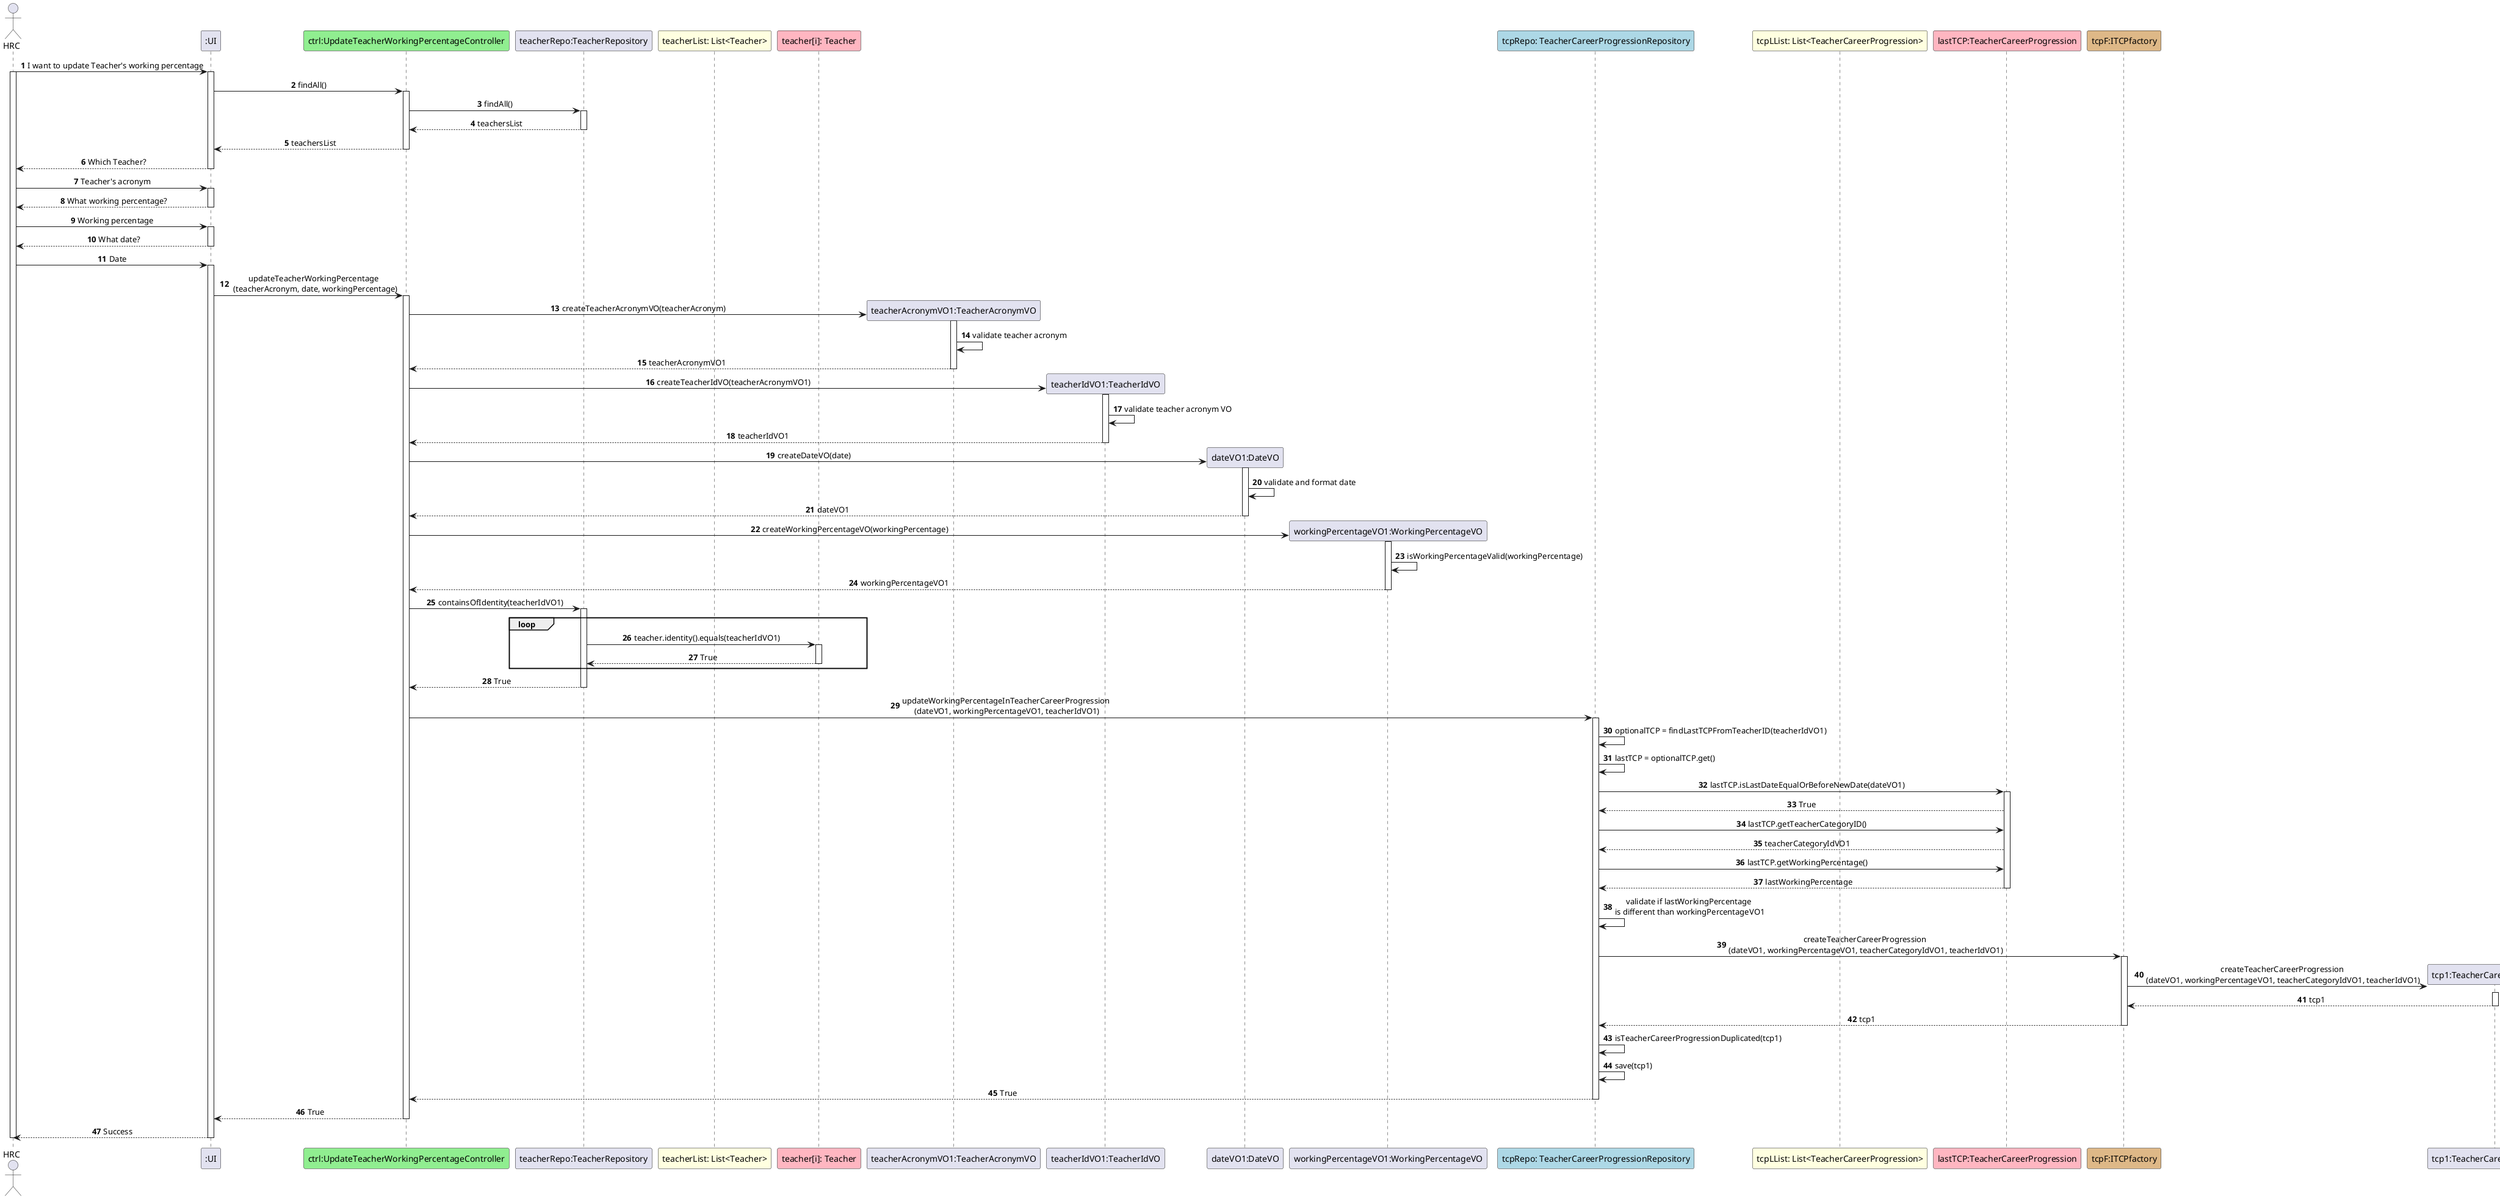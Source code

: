 @startuml
skinparam sequenceMessageAlign center
autonumber

actor HRC
participant ":UI" as UI
participant "ctrl:UpdateTeacherWorkingPercentageController" as Controller #lightgreen
participant "teacherRepo:TeacherRepository" as TRepo
participant "teacherList: List<Teacher>" #lightyellow
participant "teacher[i]: Teacher" as teacher #lightpink
participant "teacherAcronymVO1:TeacherAcronymVO" as teacherAcronymVO1
participant "teacherIdVO1:TeacherIdVO" as teacherIdVO1
participant "dateVO1:DateVO" as dateVO1
participant "workingPercentageVO1:WorkingPercentageVO" as wpVO1
participant "tcpRepo: TeacherCareerProgressionRepository" as TCPRepo #lightblue
participant "tcpLList: List<TeacherCareerProgression>" #lightyellow
participant "lastTCP:TeacherCareerProgression" as TCP #lightpink
participant "tcpF:ITCPfactory" as TCPf #burlywood
participant "tcp1:TeacherCareerProgression" as TCP1

HRC -> UI : I want to update Teacher's working percentage
activate HRC
activate UI
UI -> Controller : findAll()
activate Controller
Controller -> TRepo : findAll()
activate TRepo
TRepo --> Controller : teachersList
deactivate TRepo
Controller --> UI : teachersList
deactivate Controller
UI --> HRC : Which Teacher?
deactivate UI
HRC -> UI: Teacher's acronym
activate UI
UI --> HRC: What working percentage?
deactivate UI
HRC -> UI: Working percentage
activate UI
UI --> HRC: What date?
deactivate UI
HRC -> UI: Date
activate UI
UI -> Controller : updateTeacherWorkingPercentage \n (teacherAcronym, date, workingPercentage)
activate Controller

Controller -> teacherAcronymVO1** : createTeacherAcronymVO(teacherAcronym)
activate teacherAcronymVO1
teacherAcronymVO1 -> teacherAcronymVO1 : validate teacher acronym
teacherAcronymVO1 --> Controller : teacherAcronymVO1
deactivate teacherAcronymVO1
Controller -> teacherIdVO1** : createTeacherIdVO(teacherAcronymVO1)
activate teacherIdVO1
teacherIdVO1 -> teacherIdVO1 : validate teacher acronym VO
teacherIdVO1 --> Controller : teacherIdVO1
deactivate teacherIdVO1

Controller -> dateVO1** : createDateVO(date)
activate dateVO1
dateVO1 -> dateVO1 : validate and format date
dateVO1 --> Controller : dateVO1
deactivate dateVO1

Controller -> wpVO1** : createWorkingPercentageVO(workingPercentage)
activate wpVO1
wpVO1 -> wpVO1 : isWorkingPercentageValid(workingPercentage)
wpVO1 --> Controller : workingPercentageVO1
deactivate wpVO1

Controller -> TRepo : containsOfIdentity(teacherIdVO1)
activate TRepo
loop
    TRepo -> teacher : teacher.identity().equals(teacherIdVO1)
    activate teacher
    teacher --> TRepo : True
    deactivate teacher
end
TRepo --> Controller : True
deactivate TRepo


Controller -> TCPRepo : updateWorkingPercentageInTeacherCareerProgression \n(dateVO1, workingPercentageVO1, teacherIdVO1)
activate TCPRepo

TCPRepo -> TCPRepo : optionalTCP = findLastTCPFromTeacherID(teacherIdVO1)
TCPRepo -> TCPRepo : lastTCP = optionalTCP.get()
TCPRepo -> TCP : lastTCP.isLastDateEqualOrBeforeNewDate(dateVO1)
activate TCP
TCP --> TCPRepo: True
TCPRepo -> TCP : lastTCP.getTeacherCategoryID()
TCP --> TCPRepo : teacherCategoryIdVO1
TCPRepo -> TCP : lastTCP.getWorkingPercentage()
TCP --> TCPRepo : lastWorkingPercentage
deactivate TCP
TCPRepo -> TCPRepo : validate if lastWorkingPercentage \nis different than workingPercentageVO1

TCPRepo -> TCPf : createTeacherCareerProgression \n(dateVO1, workingPercentageVO1, teacherCategoryIdVO1, teacherIdVO1)
activate TCPf
TCPf -> TCP1** : createTeacherCareerProgression \n(dateVO1, workingPercentageVO1, teacherCategoryIdVO1, teacherIdVO1)
activate TCP1
TCP1 --> TCPf : tcp1
deactivate TCP1
TCPf --> TCPRepo : tcp1
deactivate TCPf
TCPRepo -> TCPRepo : isTeacherCareerProgressionDuplicated(tcp1)
TCPRepo -> TCPRepo: save(tcp1)
TCPRepo --> Controller : True
deactivate TCPRepo

Controller --> UI : True
deactivate Controller
UI --> HRC : Success
deactivate UI
deactivate HRC

@enduml